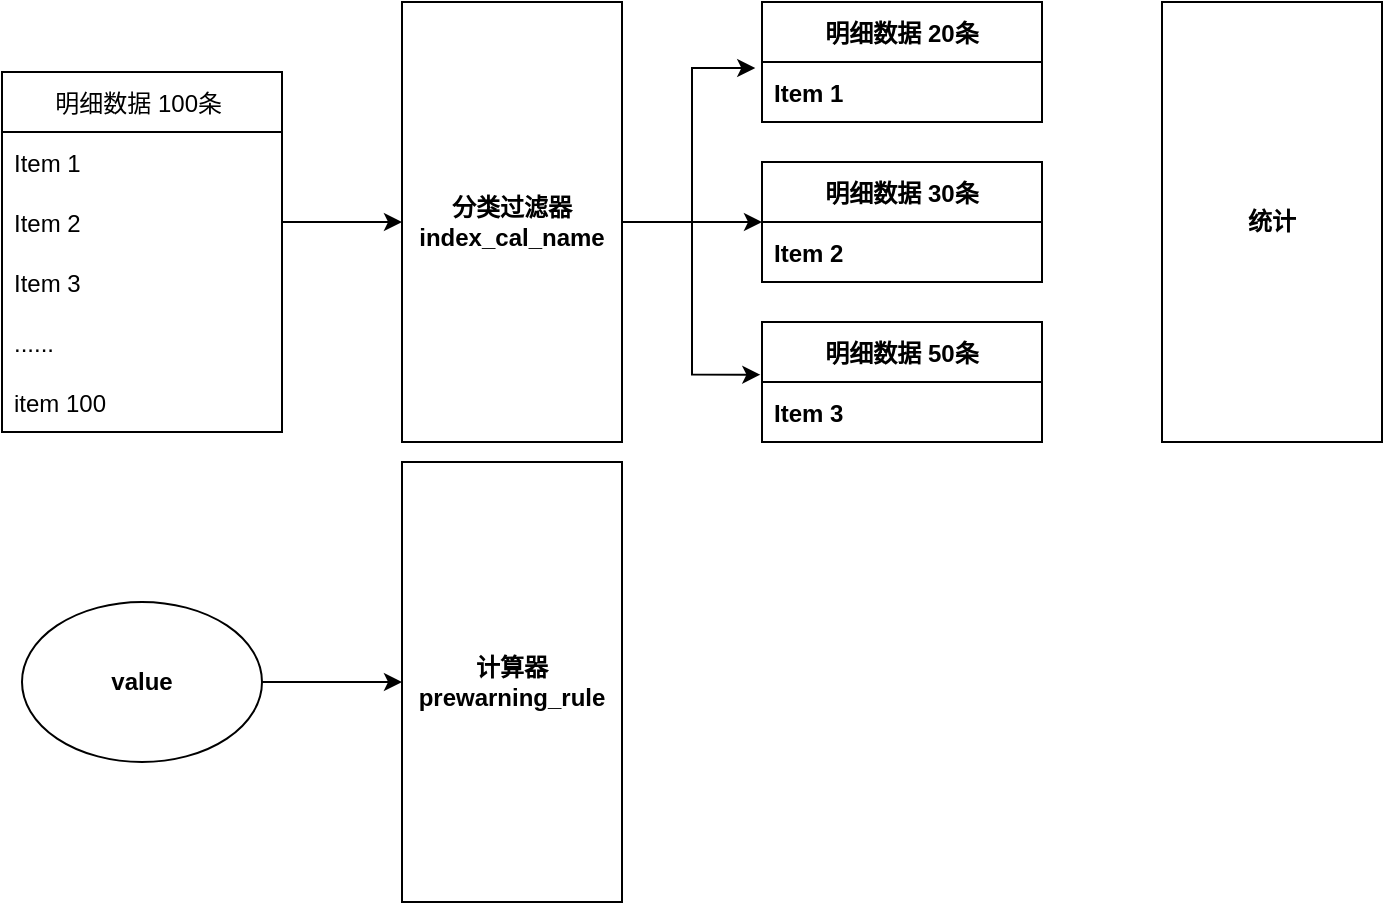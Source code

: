 <mxfile version="20.5.1" type="github">
  <diagram id="m7NdD-nTLMYLPV9MKgGj" name="第 1 页">
    <mxGraphModel dx="1125" dy="622" grid="1" gridSize="10" guides="1" tooltips="1" connect="1" arrows="1" fold="1" page="1" pageScale="1" pageWidth="827" pageHeight="1169" math="0" shadow="0">
      <root>
        <mxCell id="0" />
        <mxCell id="1" parent="0" />
        <mxCell id="qy0qOpct_8eRe8Y1nv4N-22" style="edgeStyle=orthogonalEdgeStyle;rounded=0;orthogonalLoop=1;jettySize=auto;html=1;exitX=1;exitY=0.5;exitDx=0;exitDy=0;entryX=-0.024;entryY=0.1;entryDx=0;entryDy=0;entryPerimeter=0;" edge="1" parent="1" source="qy0qOpct_8eRe8Y1nv4N-1" target="qy0qOpct_8eRe8Y1nv4N-11">
          <mxGeometry relative="1" as="geometry" />
        </mxCell>
        <mxCell id="qy0qOpct_8eRe8Y1nv4N-23" style="edgeStyle=orthogonalEdgeStyle;rounded=0;orthogonalLoop=1;jettySize=auto;html=1;exitX=1;exitY=0.5;exitDx=0;exitDy=0;entryX=0;entryY=0.5;entryDx=0;entryDy=0;" edge="1" parent="1" source="qy0qOpct_8eRe8Y1nv4N-1" target="qy0qOpct_8eRe8Y1nv4N-14">
          <mxGeometry relative="1" as="geometry" />
        </mxCell>
        <mxCell id="qy0qOpct_8eRe8Y1nv4N-24" style="edgeStyle=orthogonalEdgeStyle;rounded=0;orthogonalLoop=1;jettySize=auto;html=1;exitX=1;exitY=0.5;exitDx=0;exitDy=0;entryX=-0.006;entryY=-0.122;entryDx=0;entryDy=0;entryPerimeter=0;" edge="1" parent="1" source="qy0qOpct_8eRe8Y1nv4N-1" target="qy0qOpct_8eRe8Y1nv4N-21">
          <mxGeometry relative="1" as="geometry" />
        </mxCell>
        <mxCell id="qy0qOpct_8eRe8Y1nv4N-1" value="&lt;b&gt;分类过滤器&lt;br&gt;index_cal_name&lt;/b&gt;" style="rounded=0;whiteSpace=wrap;html=1;" vertex="1" parent="1">
          <mxGeometry x="300" y="220" width="110" height="220" as="geometry" />
        </mxCell>
        <object label="明细数据 100条 " placeholders="1" id="qy0qOpct_8eRe8Y1nv4N-2">
          <mxCell style="swimlane;fontStyle=0;childLayout=stackLayout;horizontal=1;startSize=30;horizontalStack=0;resizeParent=1;resizeParentMax=0;resizeLast=0;collapsible=1;marginBottom=0;" vertex="1" parent="1">
            <mxGeometry x="100" y="255" width="140" height="180" as="geometry" />
          </mxCell>
        </object>
        <mxCell id="qy0qOpct_8eRe8Y1nv4N-3" value="Item 1" style="text;strokeColor=none;fillColor=none;align=left;verticalAlign=middle;spacingLeft=4;spacingRight=4;overflow=hidden;points=[[0,0.5],[1,0.5]];portConstraint=eastwest;rotatable=0;" vertex="1" parent="qy0qOpct_8eRe8Y1nv4N-2">
          <mxGeometry y="30" width="140" height="30" as="geometry" />
        </mxCell>
        <mxCell id="qy0qOpct_8eRe8Y1nv4N-4" value="Item 2" style="text;strokeColor=none;fillColor=none;align=left;verticalAlign=middle;spacingLeft=4;spacingRight=4;overflow=hidden;points=[[0,0.5],[1,0.5]];portConstraint=eastwest;rotatable=0;" vertex="1" parent="qy0qOpct_8eRe8Y1nv4N-2">
          <mxGeometry y="60" width="140" height="30" as="geometry" />
        </mxCell>
        <mxCell id="qy0qOpct_8eRe8Y1nv4N-5" value="Item 3" style="text;strokeColor=none;fillColor=none;align=left;verticalAlign=middle;spacingLeft=4;spacingRight=4;overflow=hidden;points=[[0,0.5],[1,0.5]];portConstraint=eastwest;rotatable=0;" vertex="1" parent="qy0qOpct_8eRe8Y1nv4N-2">
          <mxGeometry y="90" width="140" height="30" as="geometry" />
        </mxCell>
        <mxCell id="qy0qOpct_8eRe8Y1nv4N-26" value="......" style="text;strokeColor=none;fillColor=none;align=left;verticalAlign=middle;spacingLeft=4;spacingRight=4;overflow=hidden;points=[[0,0.5],[1,0.5]];portConstraint=eastwest;rotatable=0;" vertex="1" parent="qy0qOpct_8eRe8Y1nv4N-2">
          <mxGeometry y="120" width="140" height="30" as="geometry" />
        </mxCell>
        <mxCell id="qy0qOpct_8eRe8Y1nv4N-25" value="item 100" style="text;strokeColor=none;fillColor=none;align=left;verticalAlign=middle;spacingLeft=4;spacingRight=4;overflow=hidden;points=[[0,0.5],[1,0.5]];portConstraint=eastwest;rotatable=0;" vertex="1" parent="qy0qOpct_8eRe8Y1nv4N-2">
          <mxGeometry y="150" width="140" height="30" as="geometry" />
        </mxCell>
        <mxCell id="qy0qOpct_8eRe8Y1nv4N-6" style="edgeStyle=orthogonalEdgeStyle;rounded=0;orthogonalLoop=1;jettySize=auto;html=1;exitX=1;exitY=0.5;exitDx=0;exitDy=0;" edge="1" parent="1" source="qy0qOpct_8eRe8Y1nv4N-4" target="qy0qOpct_8eRe8Y1nv4N-1">
          <mxGeometry relative="1" as="geometry" />
        </mxCell>
        <mxCell id="qy0qOpct_8eRe8Y1nv4N-10" value="明细数据 20条" style="swimlane;fontStyle=1;childLayout=stackLayout;horizontal=1;startSize=30;horizontalStack=0;resizeParent=1;resizeParentMax=0;resizeLast=0;collapsible=1;marginBottom=0;" vertex="1" parent="1">
          <mxGeometry x="480" y="220" width="140" height="60" as="geometry" />
        </mxCell>
        <mxCell id="qy0qOpct_8eRe8Y1nv4N-11" value="Item 1" style="text;strokeColor=none;fillColor=none;align=left;verticalAlign=middle;spacingLeft=4;spacingRight=4;overflow=hidden;points=[[0,0.5],[1,0.5]];portConstraint=eastwest;rotatable=0;fontStyle=1" vertex="1" parent="qy0qOpct_8eRe8Y1nv4N-10">
          <mxGeometry y="30" width="140" height="30" as="geometry" />
        </mxCell>
        <mxCell id="qy0qOpct_8eRe8Y1nv4N-14" value="明细数据 30条" style="swimlane;fontStyle=1;childLayout=stackLayout;horizontal=1;startSize=30;horizontalStack=0;resizeParent=1;resizeParentMax=0;resizeLast=0;collapsible=1;marginBottom=0;" vertex="1" parent="1">
          <mxGeometry x="480" y="300" width="140" height="60" as="geometry" />
        </mxCell>
        <mxCell id="qy0qOpct_8eRe8Y1nv4N-16" value="Item 2" style="text;strokeColor=none;fillColor=none;align=left;verticalAlign=middle;spacingLeft=4;spacingRight=4;overflow=hidden;points=[[0,0.5],[1,0.5]];portConstraint=eastwest;rotatable=0;fontStyle=1" vertex="1" parent="qy0qOpct_8eRe8Y1nv4N-14">
          <mxGeometry y="30" width="140" height="30" as="geometry" />
        </mxCell>
        <mxCell id="qy0qOpct_8eRe8Y1nv4N-18" value="明细数据 50条" style="swimlane;fontStyle=1;childLayout=stackLayout;horizontal=1;startSize=30;horizontalStack=0;resizeParent=1;resizeParentMax=0;resizeLast=0;collapsible=1;marginBottom=0;" vertex="1" parent="1">
          <mxGeometry x="480" y="380" width="140" height="60" as="geometry" />
        </mxCell>
        <mxCell id="qy0qOpct_8eRe8Y1nv4N-21" value="Item 3" style="text;strokeColor=none;fillColor=none;align=left;verticalAlign=middle;spacingLeft=4;spacingRight=4;overflow=hidden;points=[[0,0.5],[1,0.5]];portConstraint=eastwest;rotatable=0;fontStyle=1" vertex="1" parent="qy0qOpct_8eRe8Y1nv4N-18">
          <mxGeometry y="30" width="140" height="30" as="geometry" />
        </mxCell>
        <mxCell id="qy0qOpct_8eRe8Y1nv4N-29" style="edgeStyle=orthogonalEdgeStyle;rounded=0;orthogonalLoop=1;jettySize=auto;html=1;exitX=1;exitY=0.5;exitDx=0;exitDy=0;entryX=0;entryY=0.5;entryDx=0;entryDy=0;" edge="1" parent="1" source="qy0qOpct_8eRe8Y1nv4N-27" target="qy0qOpct_8eRe8Y1nv4N-28">
          <mxGeometry relative="1" as="geometry" />
        </mxCell>
        <mxCell id="qy0qOpct_8eRe8Y1nv4N-27" value="value" style="ellipse;whiteSpace=wrap;html=1;fontStyle=1" vertex="1" parent="1">
          <mxGeometry x="110" y="520" width="120" height="80" as="geometry" />
        </mxCell>
        <mxCell id="qy0qOpct_8eRe8Y1nv4N-28" value="&lt;b&gt;计算器&lt;/b&gt;&lt;br&gt;&lt;b&gt;prewarning_rule&lt;/b&gt;" style="rounded=0;whiteSpace=wrap;html=1;" vertex="1" parent="1">
          <mxGeometry x="300" y="450" width="110" height="220" as="geometry" />
        </mxCell>
        <mxCell id="qy0qOpct_8eRe8Y1nv4N-30" value="&lt;b&gt;统计&lt;/b&gt;" style="rounded=0;whiteSpace=wrap;html=1;" vertex="1" parent="1">
          <mxGeometry x="680" y="220" width="110" height="220" as="geometry" />
        </mxCell>
      </root>
    </mxGraphModel>
  </diagram>
</mxfile>
